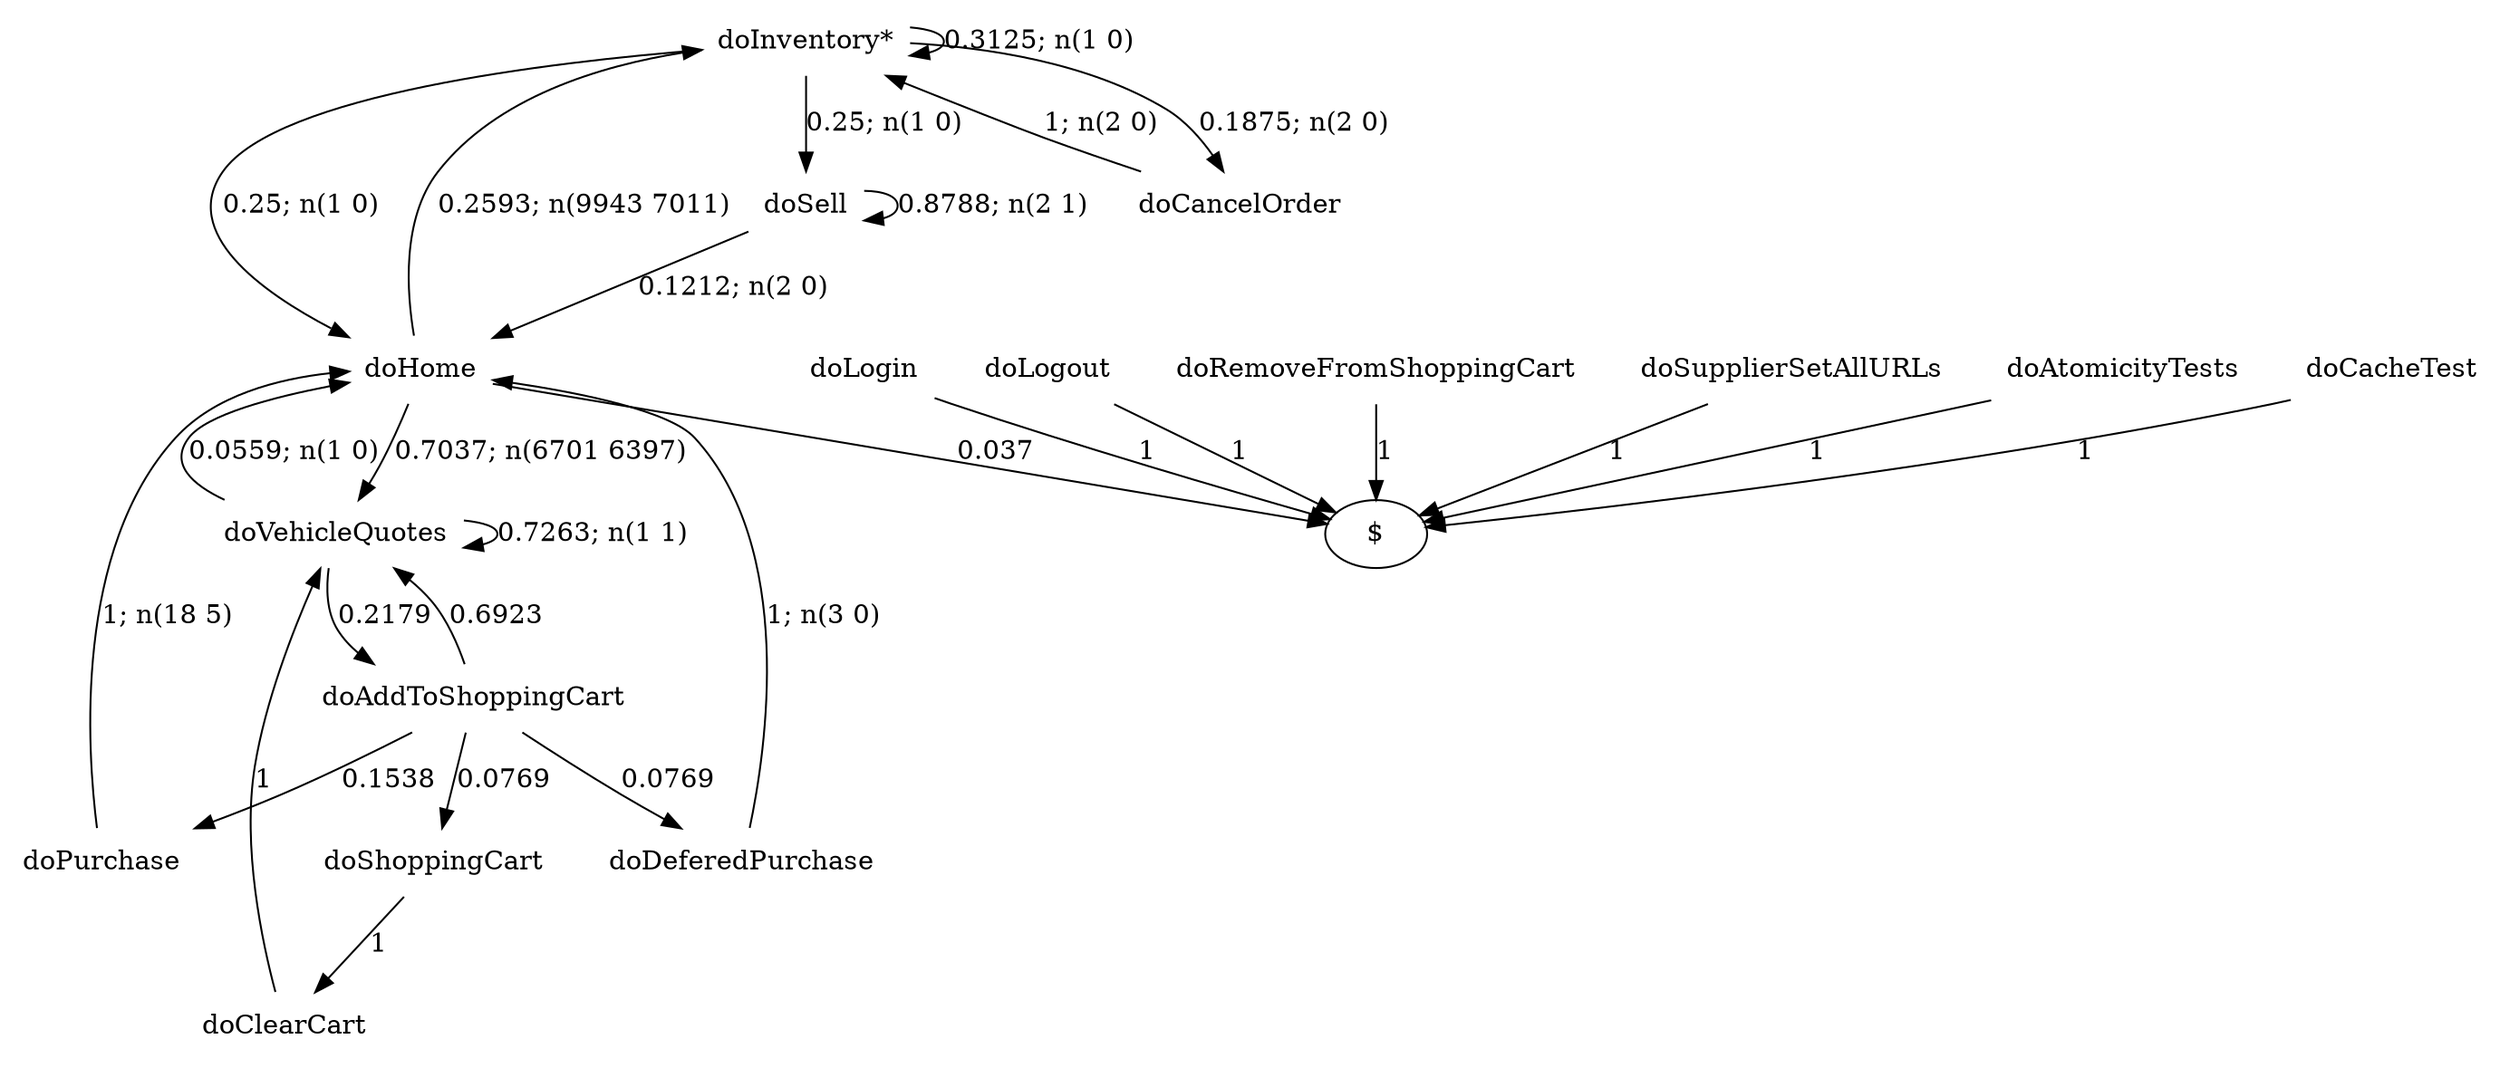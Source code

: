 digraph G {"doInventory*" [label="doInventory*",shape=none];"doSupplierSetAllURLs" [label="doSupplierSetAllURLs",shape=none];"doAtomicityTests" [label="doAtomicityTests",shape=none];"doCacheTest" [label="doCacheTest",shape=none];"doLogin" [label="doLogin",shape=none];"doVehicleQuotes" [label="doVehicleQuotes",shape=none];"doAddToShoppingCart" [label="doAddToShoppingCart",shape=none];"doDeferedPurchase" [label="doDeferedPurchase",shape=none];"doHome" [label="doHome",shape=none];"doShoppingCart" [label="doShoppingCart",shape=none];"doClearCart" [label="doClearCart",shape=none];"doPurchase" [label="doPurchase",shape=none];"doSell" [label="doSell",shape=none];"doLogout" [label="doLogout",shape=none];"doCancelOrder" [label="doCancelOrder",shape=none];"doRemoveFromShoppingCart" [label="doRemoveFromShoppingCart",shape=none];"doInventory*"->"doInventory*" [style=solid,label="0.3125; n(1 0)"];"doInventory*"->"doHome" [style=solid,label="0.25; n(1 0)"];"doInventory*"->"doSell" [style=solid,label="0.25; n(1 0)"];"doInventory*"->"doCancelOrder" [style=solid,label="0.1875; n(2 0)"];"doSupplierSetAllURLs"->"$" [style=solid,label="1"];"doAtomicityTests"->"$" [style=solid,label="1"];"doCacheTest"->"$" [style=solid,label="1"];"doLogin"->"$" [style=solid,label="1"];"doVehicleQuotes"->"doVehicleQuotes" [style=solid,label="0.7263; n(1 1)"];"doVehicleQuotes"->"doAddToShoppingCart" [style=solid,label="0.2179"];"doVehicleQuotes"->"doHome" [style=solid,label="0.0559; n(1 0)"];"doAddToShoppingCart"->"doVehicleQuotes" [style=solid,label="0.6923"];"doAddToShoppingCart"->"doDeferedPurchase" [style=solid,label="0.0769"];"doAddToShoppingCart"->"doShoppingCart" [style=solid,label="0.0769"];"doAddToShoppingCart"->"doPurchase" [style=solid,label="0.1538"];"doDeferedPurchase"->"doHome" [style=solid,label="1; n(3 0)"];"doHome"->"doInventory*" [style=solid,label="0.2593; n(9943 7011)"];"doHome"->"doVehicleQuotes" [style=solid,label="0.7037; n(6701 6397)"];"doHome"->"$" [style=solid,label="0.037"];"doShoppingCart"->"doClearCart" [style=solid,label="1"];"doClearCart"->"doVehicleQuotes" [style=solid,label="1"];"doPurchase"->"doHome" [style=solid,label="1; n(18 5)"];"doSell"->"doHome" [style=solid,label="0.1212; n(2 0)"];"doSell"->"doSell" [style=solid,label="0.8788; n(2 1)"];"doLogout"->"$" [style=solid,label="1"];"doCancelOrder"->"doInventory*" [style=solid,label="1; n(2 0)"];"doRemoveFromShoppingCart"->"$" [style=solid,label="1"];}